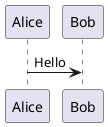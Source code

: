 {
  "sha1": "qdt7dnnwskqjcizcgmirmz1huh7frf2",
  "insertion": {
    "when": "2024-06-04T17:28:42.313Z",
    "user": "plantuml@gmail.com"
  }
}
@startuml
Alice -> Bob : Hello
@enduml
